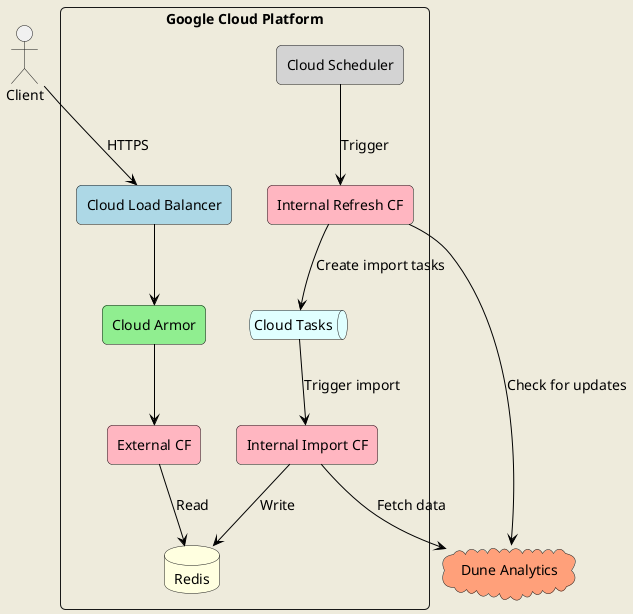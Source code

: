 @startuml
!define RECTANGLE class

skinparam backgroundColor #EEEBDC
skinparam handwritten false
skinparam monochrome false
skinparam shadowing false
skinparam defaultFontName Arial
skinparam defaultFontSize 14
skinparam roundCorner 10
skinparam componentStyle uml2

rectangle "Google Cloud Platform" as GCP {
    rectangle "Cloud Load Balancer" as CLB #LightBlue
    rectangle "Cloud Armor" as CA #LightGreen
    rectangle "External CF" as ECF #LightPink
    rectangle "Internal Refresh CF" as IRCF #LightPink
    rectangle "Internal Import CF" as IICF #LightPink
    database "Redis" as Redis #LightYellow
    queue "Cloud Tasks" as CT #LightCyan
    rectangle "Cloud Scheduler" as CS #LightGray
}

actor "Client" as Client
cloud "Dune Analytics" as Dune #LightSalmon

Client -[#000000]-> CLB : HTTPS
CLB -[#000000]-> CA
CA -[#000000]-> ECF
ECF -[#000000]-> Redis : Read

CS -[#000000]-> IRCF : Trigger
IRCF -[#000000]-> Dune : Check for updates
IRCF -[#000000]-> CT : Create import tasks
CT -[#000000]-> IICF : Trigger import
IICF -[#000000]-> Dune : Fetch data
IICF -[#000000]-> Redis : Write
@enduml
